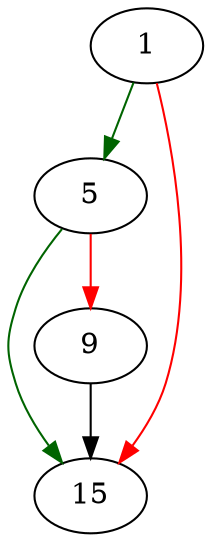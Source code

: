 strict digraph "scan_zeros" {
	// Node definitions.
	1 [entry=true];
	5;
	15;
	9;

	// Edge definitions.
	1 -> 5 [
		color=darkgreen
		cond=true
	];
	1 -> 15 [
		color=red
		cond=false
	];
	5 -> 15 [
		color=darkgreen
		cond=true
	];
	5 -> 9 [
		color=red
		cond=false
	];
	9 -> 15;
}